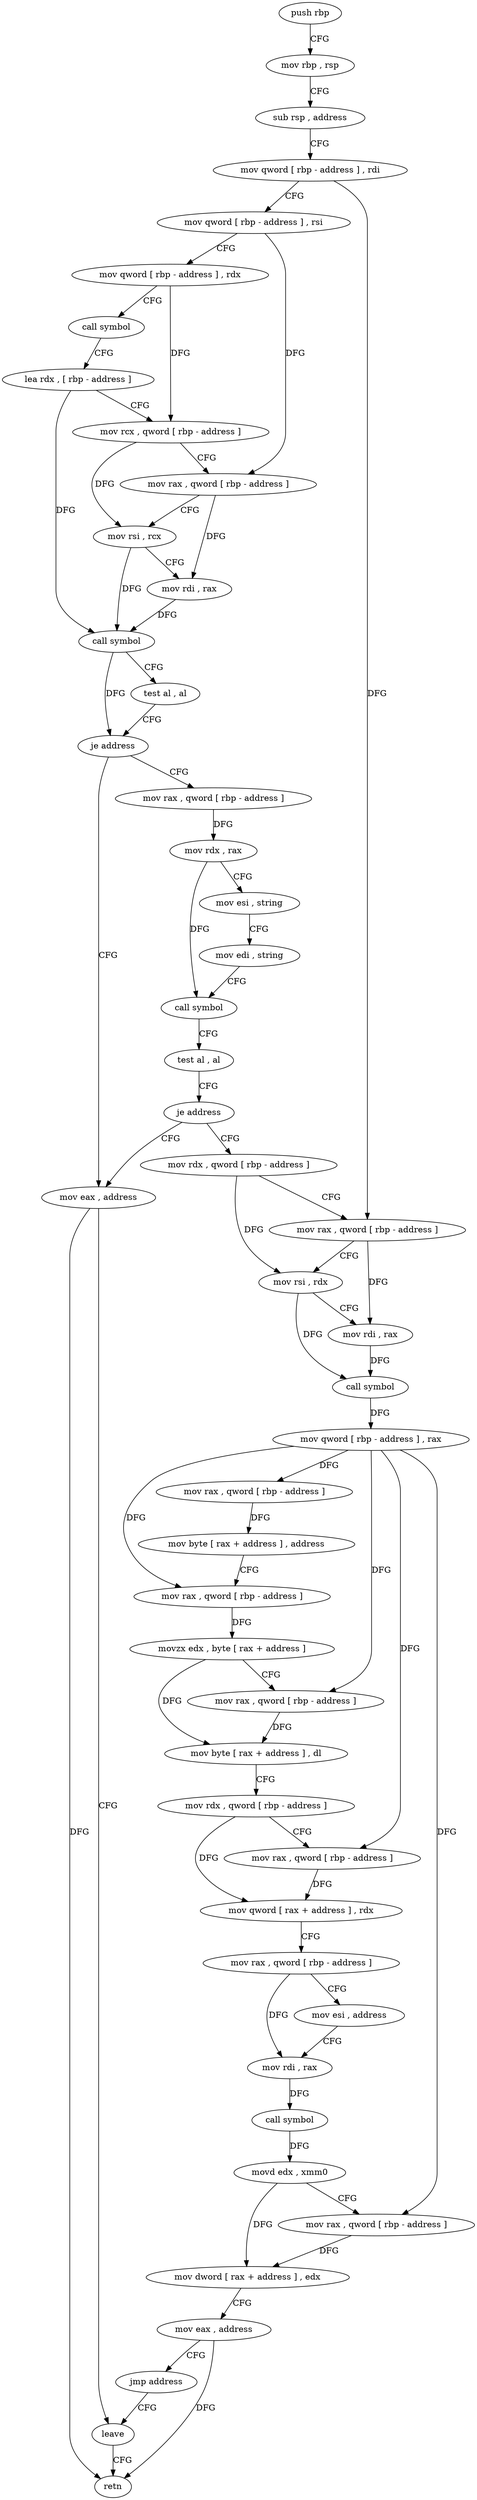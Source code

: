 digraph "func" {
"4260844" [label = "push rbp" ]
"4260845" [label = "mov rbp , rsp" ]
"4260848" [label = "sub rsp , address" ]
"4260852" [label = "mov qword [ rbp - address ] , rdi" ]
"4260856" [label = "mov qword [ rbp - address ] , rsi" ]
"4260860" [label = "mov qword [ rbp - address ] , rdx" ]
"4260864" [label = "call symbol" ]
"4260869" [label = "lea rdx , [ rbp - address ]" ]
"4260873" [label = "mov rcx , qword [ rbp - address ]" ]
"4260877" [label = "mov rax , qword [ rbp - address ]" ]
"4260881" [label = "mov rsi , rcx" ]
"4260884" [label = "mov rdi , rax" ]
"4260887" [label = "call symbol" ]
"4260892" [label = "test al , al" ]
"4260894" [label = "je address" ]
"4261015" [label = "mov eax , address" ]
"4260896" [label = "mov rax , qword [ rbp - address ]" ]
"4261020" [label = "leave" ]
"4260900" [label = "mov rdx , rax" ]
"4260903" [label = "mov esi , string" ]
"4260908" [label = "mov edi , string" ]
"4260913" [label = "call symbol" ]
"4260918" [label = "test al , al" ]
"4260920" [label = "je address" ]
"4260922" [label = "mov rdx , qword [ rbp - address ]" ]
"4260926" [label = "mov rax , qword [ rbp - address ]" ]
"4260930" [label = "mov rsi , rdx" ]
"4260933" [label = "mov rdi , rax" ]
"4260936" [label = "call symbol" ]
"4260941" [label = "mov qword [ rbp - address ] , rax" ]
"4260945" [label = "mov rax , qword [ rbp - address ]" ]
"4260949" [label = "mov byte [ rax + address ] , address" ]
"4260953" [label = "mov rax , qword [ rbp - address ]" ]
"4260957" [label = "movzx edx , byte [ rax + address ]" ]
"4260961" [label = "mov rax , qword [ rbp - address ]" ]
"4260965" [label = "mov byte [ rax + address ] , dl" ]
"4260968" [label = "mov rdx , qword [ rbp - address ]" ]
"4260972" [label = "mov rax , qword [ rbp - address ]" ]
"4260976" [label = "mov qword [ rax + address ] , rdx" ]
"4260980" [label = "mov rax , qword [ rbp - address ]" ]
"4260984" [label = "mov esi , address" ]
"4260989" [label = "mov rdi , rax" ]
"4260992" [label = "call symbol" ]
"4260997" [label = "movd edx , xmm0" ]
"4261001" [label = "mov rax , qword [ rbp - address ]" ]
"4261005" [label = "mov dword [ rax + address ] , edx" ]
"4261008" [label = "mov eax , address" ]
"4261013" [label = "jmp address" ]
"4261021" [label = "retn" ]
"4260844" -> "4260845" [ label = "CFG" ]
"4260845" -> "4260848" [ label = "CFG" ]
"4260848" -> "4260852" [ label = "CFG" ]
"4260852" -> "4260856" [ label = "CFG" ]
"4260852" -> "4260926" [ label = "DFG" ]
"4260856" -> "4260860" [ label = "CFG" ]
"4260856" -> "4260877" [ label = "DFG" ]
"4260860" -> "4260864" [ label = "CFG" ]
"4260860" -> "4260873" [ label = "DFG" ]
"4260864" -> "4260869" [ label = "CFG" ]
"4260869" -> "4260873" [ label = "CFG" ]
"4260869" -> "4260887" [ label = "DFG" ]
"4260873" -> "4260877" [ label = "CFG" ]
"4260873" -> "4260881" [ label = "DFG" ]
"4260877" -> "4260881" [ label = "CFG" ]
"4260877" -> "4260884" [ label = "DFG" ]
"4260881" -> "4260884" [ label = "CFG" ]
"4260881" -> "4260887" [ label = "DFG" ]
"4260884" -> "4260887" [ label = "DFG" ]
"4260887" -> "4260892" [ label = "CFG" ]
"4260887" -> "4260894" [ label = "DFG" ]
"4260892" -> "4260894" [ label = "CFG" ]
"4260894" -> "4261015" [ label = "CFG" ]
"4260894" -> "4260896" [ label = "CFG" ]
"4261015" -> "4261020" [ label = "CFG" ]
"4261015" -> "4261021" [ label = "DFG" ]
"4260896" -> "4260900" [ label = "DFG" ]
"4261020" -> "4261021" [ label = "CFG" ]
"4260900" -> "4260903" [ label = "CFG" ]
"4260900" -> "4260913" [ label = "DFG" ]
"4260903" -> "4260908" [ label = "CFG" ]
"4260908" -> "4260913" [ label = "CFG" ]
"4260913" -> "4260918" [ label = "CFG" ]
"4260918" -> "4260920" [ label = "CFG" ]
"4260920" -> "4261015" [ label = "CFG" ]
"4260920" -> "4260922" [ label = "CFG" ]
"4260922" -> "4260926" [ label = "CFG" ]
"4260922" -> "4260930" [ label = "DFG" ]
"4260926" -> "4260930" [ label = "CFG" ]
"4260926" -> "4260933" [ label = "DFG" ]
"4260930" -> "4260933" [ label = "CFG" ]
"4260930" -> "4260936" [ label = "DFG" ]
"4260933" -> "4260936" [ label = "DFG" ]
"4260936" -> "4260941" [ label = "DFG" ]
"4260941" -> "4260945" [ label = "DFG" ]
"4260941" -> "4260953" [ label = "DFG" ]
"4260941" -> "4260961" [ label = "DFG" ]
"4260941" -> "4260972" [ label = "DFG" ]
"4260941" -> "4261001" [ label = "DFG" ]
"4260945" -> "4260949" [ label = "DFG" ]
"4260949" -> "4260953" [ label = "CFG" ]
"4260953" -> "4260957" [ label = "DFG" ]
"4260957" -> "4260961" [ label = "CFG" ]
"4260957" -> "4260965" [ label = "DFG" ]
"4260961" -> "4260965" [ label = "DFG" ]
"4260965" -> "4260968" [ label = "CFG" ]
"4260968" -> "4260972" [ label = "CFG" ]
"4260968" -> "4260976" [ label = "DFG" ]
"4260972" -> "4260976" [ label = "DFG" ]
"4260976" -> "4260980" [ label = "CFG" ]
"4260980" -> "4260984" [ label = "CFG" ]
"4260980" -> "4260989" [ label = "DFG" ]
"4260984" -> "4260989" [ label = "CFG" ]
"4260989" -> "4260992" [ label = "DFG" ]
"4260992" -> "4260997" [ label = "DFG" ]
"4260997" -> "4261001" [ label = "CFG" ]
"4260997" -> "4261005" [ label = "DFG" ]
"4261001" -> "4261005" [ label = "DFG" ]
"4261005" -> "4261008" [ label = "CFG" ]
"4261008" -> "4261013" [ label = "CFG" ]
"4261008" -> "4261021" [ label = "DFG" ]
"4261013" -> "4261020" [ label = "CFG" ]
}
